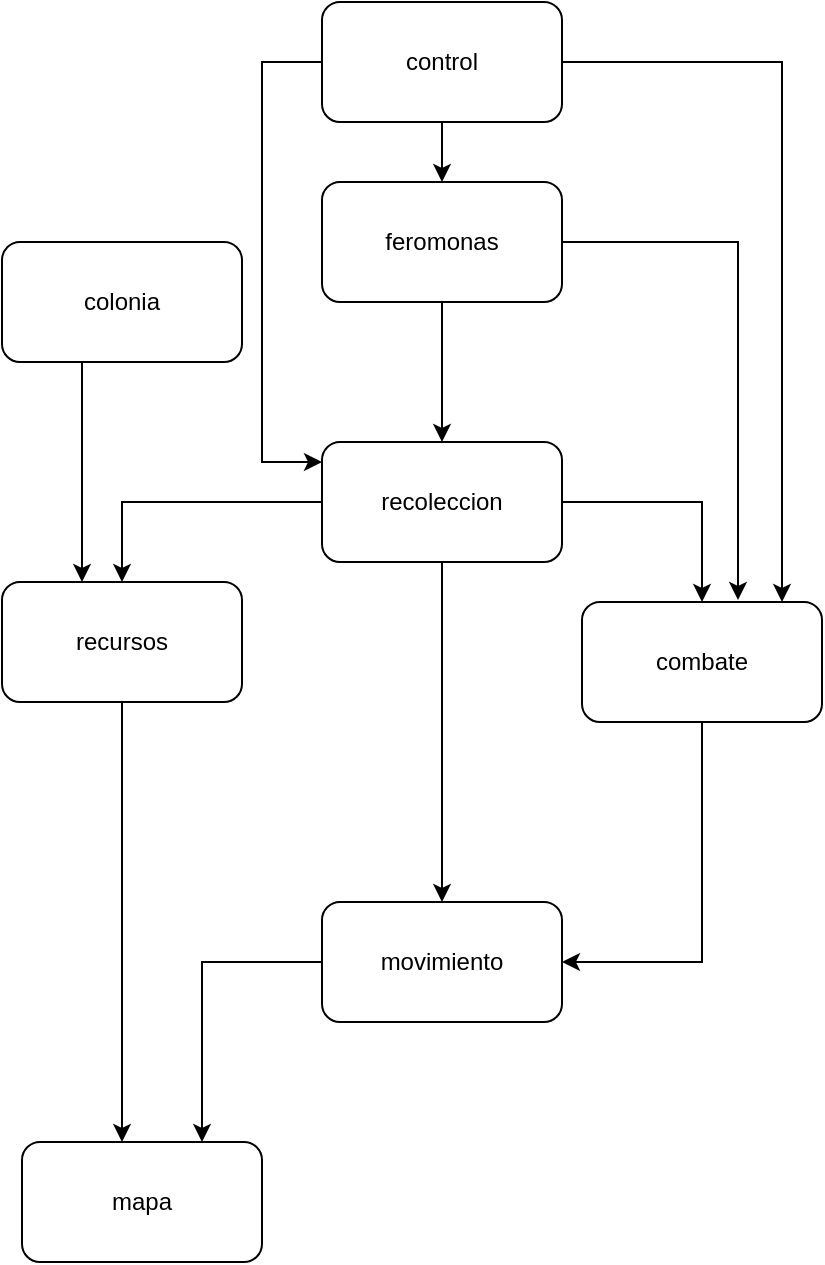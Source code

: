 <mxfile version="13.6.2" type="device"><diagram id="qFsdmRDVg8O-3SfAewie" name="Page-1"><mxGraphModel dx="1086" dy="806" grid="1" gridSize="10" guides="1" tooltips="1" connect="1" arrows="1" fold="1" page="1" pageScale="1" pageWidth="827" pageHeight="1169" math="0" shadow="0"><root><mxCell id="0"/><mxCell id="1" parent="0"/><mxCell id="UlEgCTNruX_RwExMPyFf-24" value="" style="edgeStyle=orthogonalEdgeStyle;rounded=0;orthogonalLoop=1;jettySize=auto;html=1;" edge="1" parent="1" source="UlEgCTNruX_RwExMPyFf-1" target="UlEgCTNruX_RwExMPyFf-23"><mxGeometry relative="1" as="geometry"/></mxCell><mxCell id="UlEgCTNruX_RwExMPyFf-27" style="edgeStyle=orthogonalEdgeStyle;rounded=0;orthogonalLoop=1;jettySize=auto;html=1;" edge="1" parent="1" source="UlEgCTNruX_RwExMPyFf-1" target="UlEgCTNruX_RwExMPyFf-4"><mxGeometry relative="1" as="geometry"><Array as="points"><mxPoint x="310" y="120"/><mxPoint x="310" y="320"/></Array></mxGeometry></mxCell><mxCell id="UlEgCTNruX_RwExMPyFf-1" value="control" style="rounded=1;whiteSpace=wrap;html=1;" vertex="1" parent="1"><mxGeometry x="340" y="90" width="120" height="60" as="geometry"/></mxCell><mxCell id="UlEgCTNruX_RwExMPyFf-22" style="edgeStyle=orthogonalEdgeStyle;rounded=0;orthogonalLoop=1;jettySize=auto;html=1;" edge="1" parent="1" source="UlEgCTNruX_RwExMPyFf-2" target="UlEgCTNruX_RwExMPyFf-8"><mxGeometry relative="1" as="geometry"><Array as="points"><mxPoint x="280" y="570"/></Array></mxGeometry></mxCell><mxCell id="UlEgCTNruX_RwExMPyFf-2" value="movimiento" style="rounded=1;whiteSpace=wrap;html=1;" vertex="1" parent="1"><mxGeometry x="340" y="540" width="120" height="60" as="geometry"/></mxCell><mxCell id="UlEgCTNruX_RwExMPyFf-16" style="edgeStyle=orthogonalEdgeStyle;rounded=0;orthogonalLoop=1;jettySize=auto;html=1;entryX=1;entryY=0.5;entryDx=0;entryDy=0;" edge="1" parent="1" source="UlEgCTNruX_RwExMPyFf-3" target="UlEgCTNruX_RwExMPyFf-2"><mxGeometry relative="1" as="geometry"><Array as="points"><mxPoint x="530" y="570"/></Array></mxGeometry></mxCell><mxCell id="UlEgCTNruX_RwExMPyFf-3" value="combate" style="rounded=1;whiteSpace=wrap;html=1;" vertex="1" parent="1"><mxGeometry x="470" y="390" width="120" height="60" as="geometry"/></mxCell><mxCell id="UlEgCTNruX_RwExMPyFf-13" value="" style="edgeStyle=orthogonalEdgeStyle;rounded=0;orthogonalLoop=1;jettySize=auto;html=1;" edge="1" parent="1" source="UlEgCTNruX_RwExMPyFf-4" target="UlEgCTNruX_RwExMPyFf-2"><mxGeometry relative="1" as="geometry"/></mxCell><mxCell id="UlEgCTNruX_RwExMPyFf-17" value="" style="edgeStyle=orthogonalEdgeStyle;rounded=0;orthogonalLoop=1;jettySize=auto;html=1;" edge="1" parent="1" source="UlEgCTNruX_RwExMPyFf-4" target="UlEgCTNruX_RwExMPyFf-3"><mxGeometry relative="1" as="geometry"/></mxCell><mxCell id="UlEgCTNruX_RwExMPyFf-19" value="" style="edgeStyle=orthogonalEdgeStyle;rounded=0;orthogonalLoop=1;jettySize=auto;html=1;" edge="1" parent="1" source="UlEgCTNruX_RwExMPyFf-4" target="UlEgCTNruX_RwExMPyFf-9"><mxGeometry relative="1" as="geometry"/></mxCell><mxCell id="UlEgCTNruX_RwExMPyFf-4" value="recoleccion" style="rounded=1;whiteSpace=wrap;html=1;" vertex="1" parent="1"><mxGeometry x="340" y="310" width="120" height="60" as="geometry"/></mxCell><mxCell id="UlEgCTNruX_RwExMPyFf-14" style="edgeStyle=orthogonalEdgeStyle;rounded=0;orthogonalLoop=1;jettySize=auto;html=1;exitX=1;exitY=0.5;exitDx=0;exitDy=0;" edge="1" parent="1" source="UlEgCTNruX_RwExMPyFf-1" target="UlEgCTNruX_RwExMPyFf-3"><mxGeometry relative="1" as="geometry"><mxPoint x="460" y="240" as="sourcePoint"/><Array as="points"><mxPoint x="570" y="120"/></Array></mxGeometry></mxCell><mxCell id="UlEgCTNruX_RwExMPyFf-20" value="" style="edgeStyle=orthogonalEdgeStyle;rounded=0;orthogonalLoop=1;jettySize=auto;html=1;" edge="1" parent="1" source="UlEgCTNruX_RwExMPyFf-6" target="UlEgCTNruX_RwExMPyFf-9"><mxGeometry relative="1" as="geometry"><Array as="points"><mxPoint x="220" y="330"/><mxPoint x="220" y="330"/></Array></mxGeometry></mxCell><mxCell id="UlEgCTNruX_RwExMPyFf-6" value="colonia" style="rounded=1;whiteSpace=wrap;html=1;" vertex="1" parent="1"><mxGeometry x="180" y="210" width="120" height="60" as="geometry"/></mxCell><mxCell id="UlEgCTNruX_RwExMPyFf-8" value="mapa" style="rounded=1;whiteSpace=wrap;html=1;" vertex="1" parent="1"><mxGeometry x="190" y="660" width="120" height="60" as="geometry"/></mxCell><mxCell id="UlEgCTNruX_RwExMPyFf-21" value="" style="edgeStyle=orthogonalEdgeStyle;rounded=0;orthogonalLoop=1;jettySize=auto;html=1;" edge="1" parent="1" source="UlEgCTNruX_RwExMPyFf-9" target="UlEgCTNruX_RwExMPyFf-8"><mxGeometry relative="1" as="geometry"><mxPoint x="240" y="560" as="sourcePoint"/><Array as="points"><mxPoint x="240" y="610"/><mxPoint x="240" y="610"/></Array></mxGeometry></mxCell><mxCell id="UlEgCTNruX_RwExMPyFf-9" value="recursos" style="rounded=1;whiteSpace=wrap;html=1;" vertex="1" parent="1"><mxGeometry x="180" y="380" width="120" height="60" as="geometry"/></mxCell><mxCell id="UlEgCTNruX_RwExMPyFf-25" value="" style="edgeStyle=orthogonalEdgeStyle;rounded=0;orthogonalLoop=1;jettySize=auto;html=1;" edge="1" parent="1" source="UlEgCTNruX_RwExMPyFf-23" target="UlEgCTNruX_RwExMPyFf-4"><mxGeometry relative="1" as="geometry"/></mxCell><mxCell id="UlEgCTNruX_RwExMPyFf-26" style="edgeStyle=orthogonalEdgeStyle;rounded=0;orthogonalLoop=1;jettySize=auto;html=1;entryX=0.65;entryY=-0.017;entryDx=0;entryDy=0;entryPerimeter=0;" edge="1" parent="1" source="UlEgCTNruX_RwExMPyFf-23" target="UlEgCTNruX_RwExMPyFf-3"><mxGeometry relative="1" as="geometry"/></mxCell><mxCell id="UlEgCTNruX_RwExMPyFf-23" value="feromonas" style="rounded=1;whiteSpace=wrap;html=1;" vertex="1" parent="1"><mxGeometry x="340" y="180" width="120" height="60" as="geometry"/></mxCell></root></mxGraphModel></diagram></mxfile>